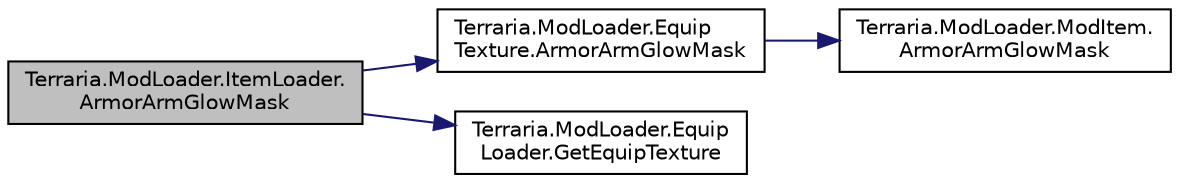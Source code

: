 digraph "Terraria.ModLoader.ItemLoader.ArmorArmGlowMask"
{
 // LATEX_PDF_SIZE
  edge [fontname="Helvetica",fontsize="10",labelfontname="Helvetica",labelfontsize="10"];
  node [fontname="Helvetica",fontsize="10",shape=record];
  rankdir="LR";
  Node1 [label="Terraria.ModLoader.ItemLoader.\lArmorArmGlowMask",height=0.2,width=0.4,color="black", fillcolor="grey75", style="filled", fontcolor="black",tooltip="Calls the item's body equipment texture's ArmorArmGlowMask hook, then all GlobalItem...."];
  Node1 -> Node2 [color="midnightblue",fontsize="10",style="solid",fontname="Helvetica"];
  Node2 [label="Terraria.ModLoader.Equip\lTexture.ArmorArmGlowMask",height=0.2,width=0.4,color="black", fillcolor="white", style="filled",URL="$class_terraria_1_1_mod_loader_1_1_equip_texture.html#a8d753403d74729f61cd386373f1ae365",tooltip="Allows you to modify which glow mask and in what color is drawn on the player's arms...."];
  Node2 -> Node3 [color="midnightblue",fontsize="10",style="solid",fontname="Helvetica"];
  Node3 [label="Terraria.ModLoader.ModItem.\lArmorArmGlowMask",height=0.2,width=0.4,color="black", fillcolor="white", style="filled",URL="$class_terraria_1_1_mod_loader_1_1_mod_item.html#a927b398aaf14af68887155d098291f0f",tooltip="Allows you to modify which glow mask and in what color is drawn on the player's arms...."];
  Node1 -> Node4 [color="midnightblue",fontsize="10",style="solid",fontname="Helvetica"];
  Node4 [label="Terraria.ModLoader.Equip\lLoader.GetEquipTexture",height=0.2,width=0.4,color="black", fillcolor="white", style="filled",URL="$class_terraria_1_1_mod_loader_1_1_equip_loader.html#a87c1e9bb37d938a07111fa76bae78575",tooltip="Gets the equipment texture for the specified equipment type and ID."];
}
